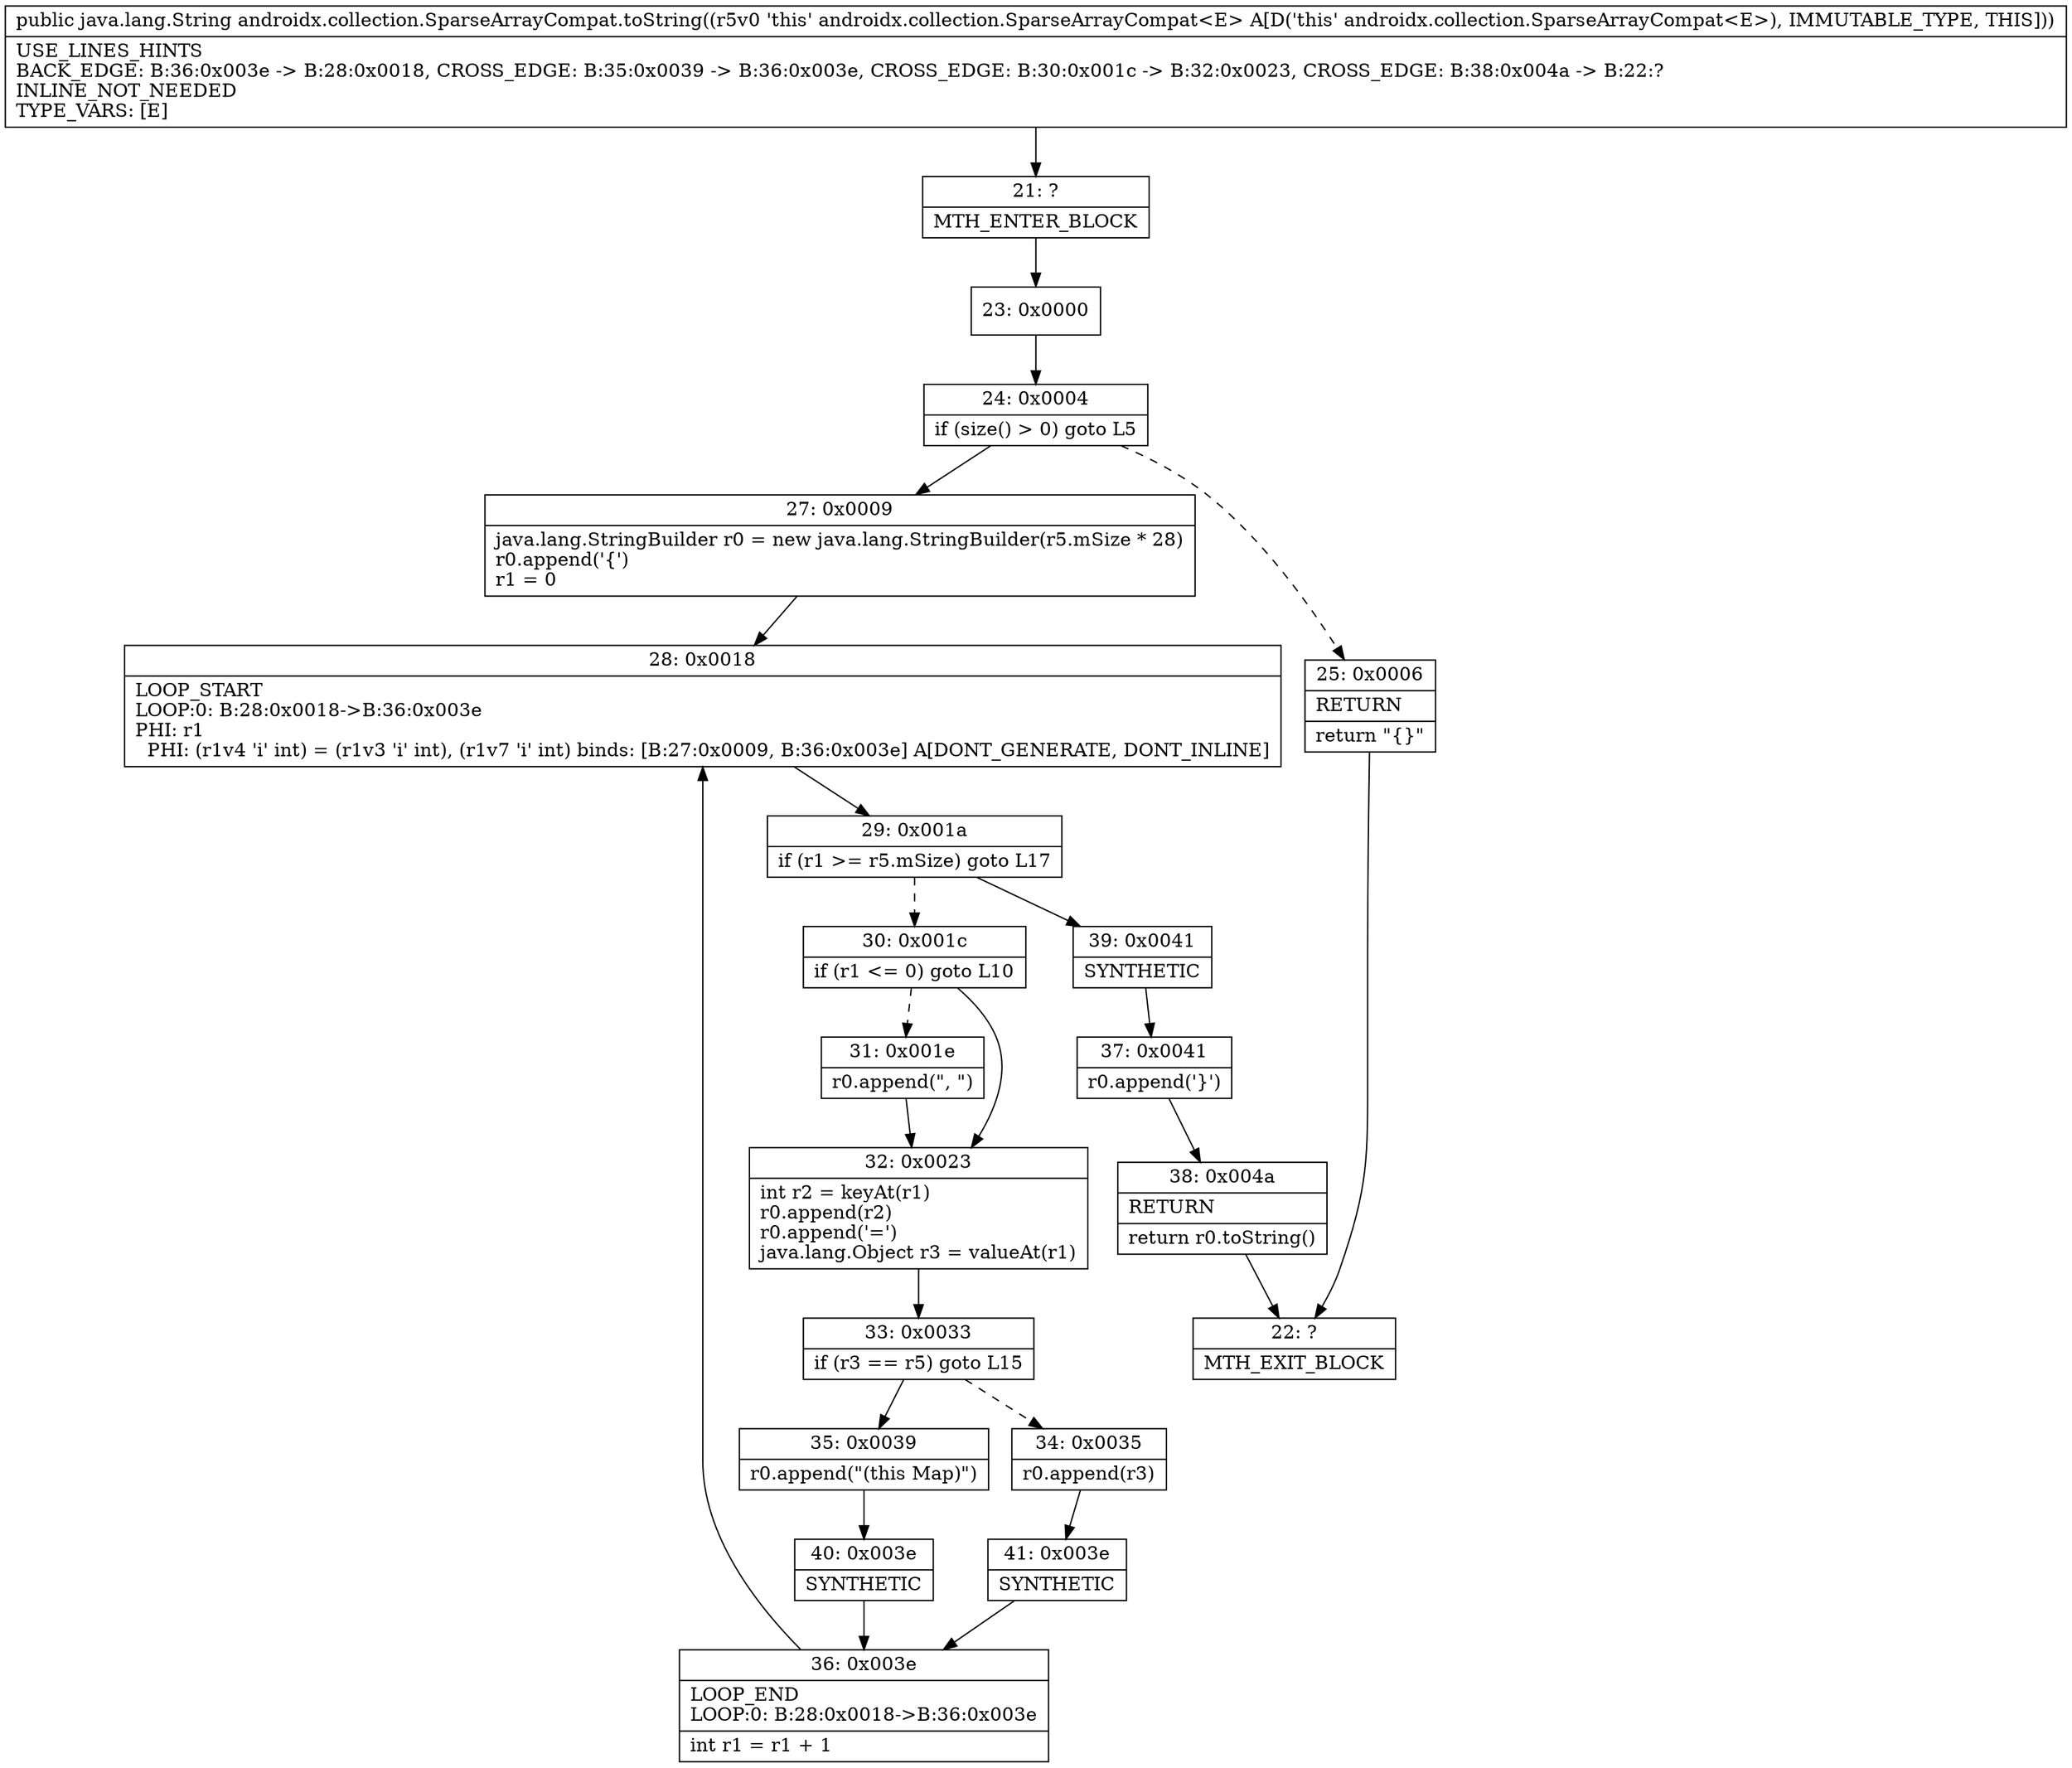 digraph "CFG forandroidx.collection.SparseArrayCompat.toString()Ljava\/lang\/String;" {
Node_21 [shape=record,label="{21\:\ ?|MTH_ENTER_BLOCK\l}"];
Node_23 [shape=record,label="{23\:\ 0x0000}"];
Node_24 [shape=record,label="{24\:\ 0x0004|if (size() \> 0) goto L5\l}"];
Node_25 [shape=record,label="{25\:\ 0x0006|RETURN\l|return \"\{\}\"\l}"];
Node_22 [shape=record,label="{22\:\ ?|MTH_EXIT_BLOCK\l}"];
Node_27 [shape=record,label="{27\:\ 0x0009|java.lang.StringBuilder r0 = new java.lang.StringBuilder(r5.mSize * 28)\lr0.append('\{')\lr1 = 0\l}"];
Node_28 [shape=record,label="{28\:\ 0x0018|LOOP_START\lLOOP:0: B:28:0x0018\-\>B:36:0x003e\lPHI: r1 \l  PHI: (r1v4 'i' int) = (r1v3 'i' int), (r1v7 'i' int) binds: [B:27:0x0009, B:36:0x003e] A[DONT_GENERATE, DONT_INLINE]\l}"];
Node_29 [shape=record,label="{29\:\ 0x001a|if (r1 \>= r5.mSize) goto L17\l}"];
Node_30 [shape=record,label="{30\:\ 0x001c|if (r1 \<= 0) goto L10\l}"];
Node_31 [shape=record,label="{31\:\ 0x001e|r0.append(\", \")\l}"];
Node_32 [shape=record,label="{32\:\ 0x0023|int r2 = keyAt(r1)\lr0.append(r2)\lr0.append('=')\ljava.lang.Object r3 = valueAt(r1)\l}"];
Node_33 [shape=record,label="{33\:\ 0x0033|if (r3 == r5) goto L15\l}"];
Node_34 [shape=record,label="{34\:\ 0x0035|r0.append(r3)\l}"];
Node_41 [shape=record,label="{41\:\ 0x003e|SYNTHETIC\l}"];
Node_36 [shape=record,label="{36\:\ 0x003e|LOOP_END\lLOOP:0: B:28:0x0018\-\>B:36:0x003e\l|int r1 = r1 + 1\l}"];
Node_35 [shape=record,label="{35\:\ 0x0039|r0.append(\"(this Map)\")\l}"];
Node_40 [shape=record,label="{40\:\ 0x003e|SYNTHETIC\l}"];
Node_39 [shape=record,label="{39\:\ 0x0041|SYNTHETIC\l}"];
Node_37 [shape=record,label="{37\:\ 0x0041|r0.append('\}')\l}"];
Node_38 [shape=record,label="{38\:\ 0x004a|RETURN\l|return r0.toString()\l}"];
MethodNode[shape=record,label="{public java.lang.String androidx.collection.SparseArrayCompat.toString((r5v0 'this' androidx.collection.SparseArrayCompat\<E\> A[D('this' androidx.collection.SparseArrayCompat\<E\>), IMMUTABLE_TYPE, THIS]))  | USE_LINES_HINTS\lBACK_EDGE: B:36:0x003e \-\> B:28:0x0018, CROSS_EDGE: B:35:0x0039 \-\> B:36:0x003e, CROSS_EDGE: B:30:0x001c \-\> B:32:0x0023, CROSS_EDGE: B:38:0x004a \-\> B:22:?\lINLINE_NOT_NEEDED\lTYPE_VARS: [E]\l}"];
MethodNode -> Node_21;Node_21 -> Node_23;
Node_23 -> Node_24;
Node_24 -> Node_25[style=dashed];
Node_24 -> Node_27;
Node_25 -> Node_22;
Node_27 -> Node_28;
Node_28 -> Node_29;
Node_29 -> Node_30[style=dashed];
Node_29 -> Node_39;
Node_30 -> Node_31[style=dashed];
Node_30 -> Node_32;
Node_31 -> Node_32;
Node_32 -> Node_33;
Node_33 -> Node_34[style=dashed];
Node_33 -> Node_35;
Node_34 -> Node_41;
Node_41 -> Node_36;
Node_36 -> Node_28;
Node_35 -> Node_40;
Node_40 -> Node_36;
Node_39 -> Node_37;
Node_37 -> Node_38;
Node_38 -> Node_22;
}

